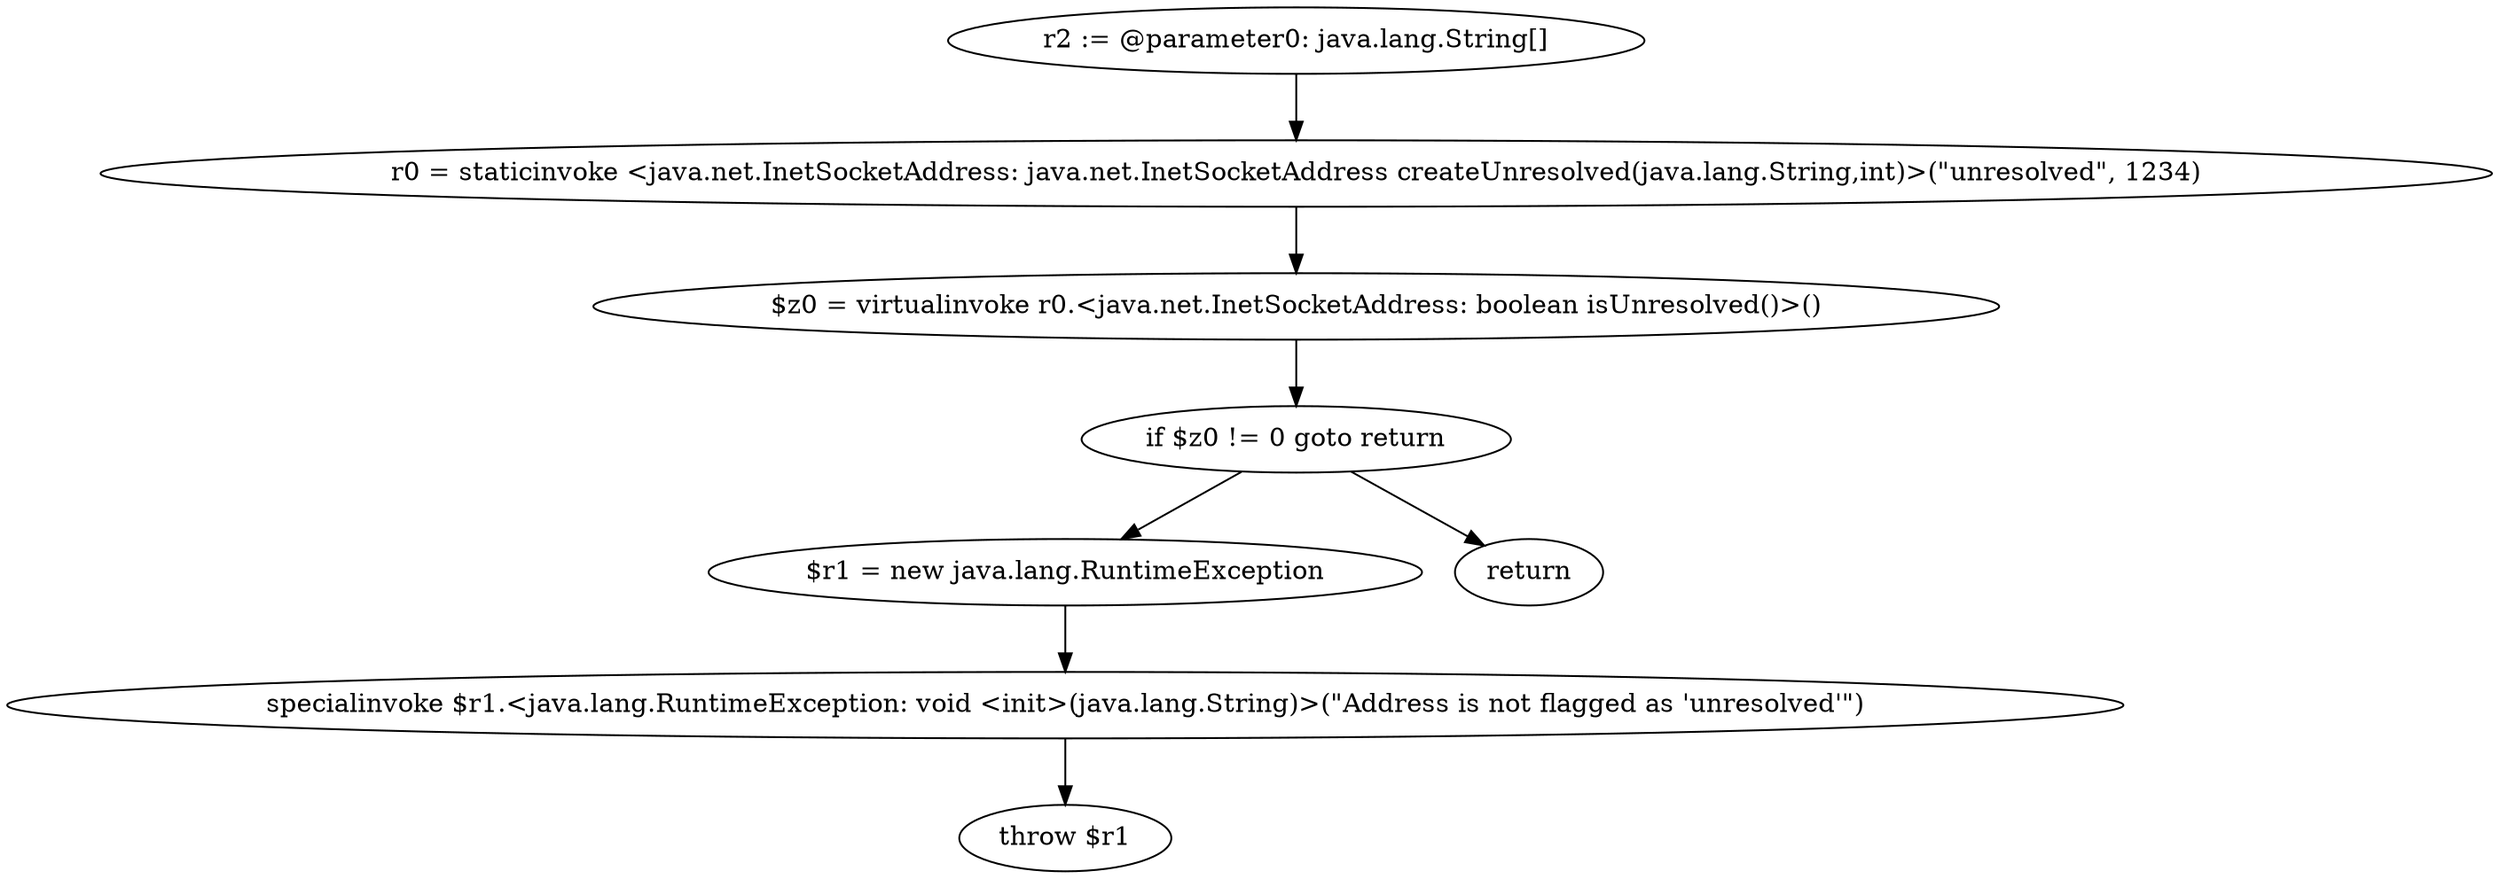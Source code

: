 digraph "unitGraph" {
    "r2 := @parameter0: java.lang.String[]"
    "r0 = staticinvoke <java.net.InetSocketAddress: java.net.InetSocketAddress createUnresolved(java.lang.String,int)>(\"unresolved\", 1234)"
    "$z0 = virtualinvoke r0.<java.net.InetSocketAddress: boolean isUnresolved()>()"
    "if $z0 != 0 goto return"
    "$r1 = new java.lang.RuntimeException"
    "specialinvoke $r1.<java.lang.RuntimeException: void <init>(java.lang.String)>(\"Address is not flagged as \'unresolved\'\")"
    "throw $r1"
    "return"
    "r2 := @parameter0: java.lang.String[]"->"r0 = staticinvoke <java.net.InetSocketAddress: java.net.InetSocketAddress createUnresolved(java.lang.String,int)>(\"unresolved\", 1234)";
    "r0 = staticinvoke <java.net.InetSocketAddress: java.net.InetSocketAddress createUnresolved(java.lang.String,int)>(\"unresolved\", 1234)"->"$z0 = virtualinvoke r0.<java.net.InetSocketAddress: boolean isUnresolved()>()";
    "$z0 = virtualinvoke r0.<java.net.InetSocketAddress: boolean isUnresolved()>()"->"if $z0 != 0 goto return";
    "if $z0 != 0 goto return"->"$r1 = new java.lang.RuntimeException";
    "if $z0 != 0 goto return"->"return";
    "$r1 = new java.lang.RuntimeException"->"specialinvoke $r1.<java.lang.RuntimeException: void <init>(java.lang.String)>(\"Address is not flagged as \'unresolved\'\")";
    "specialinvoke $r1.<java.lang.RuntimeException: void <init>(java.lang.String)>(\"Address is not flagged as \'unresolved\'\")"->"throw $r1";
}
